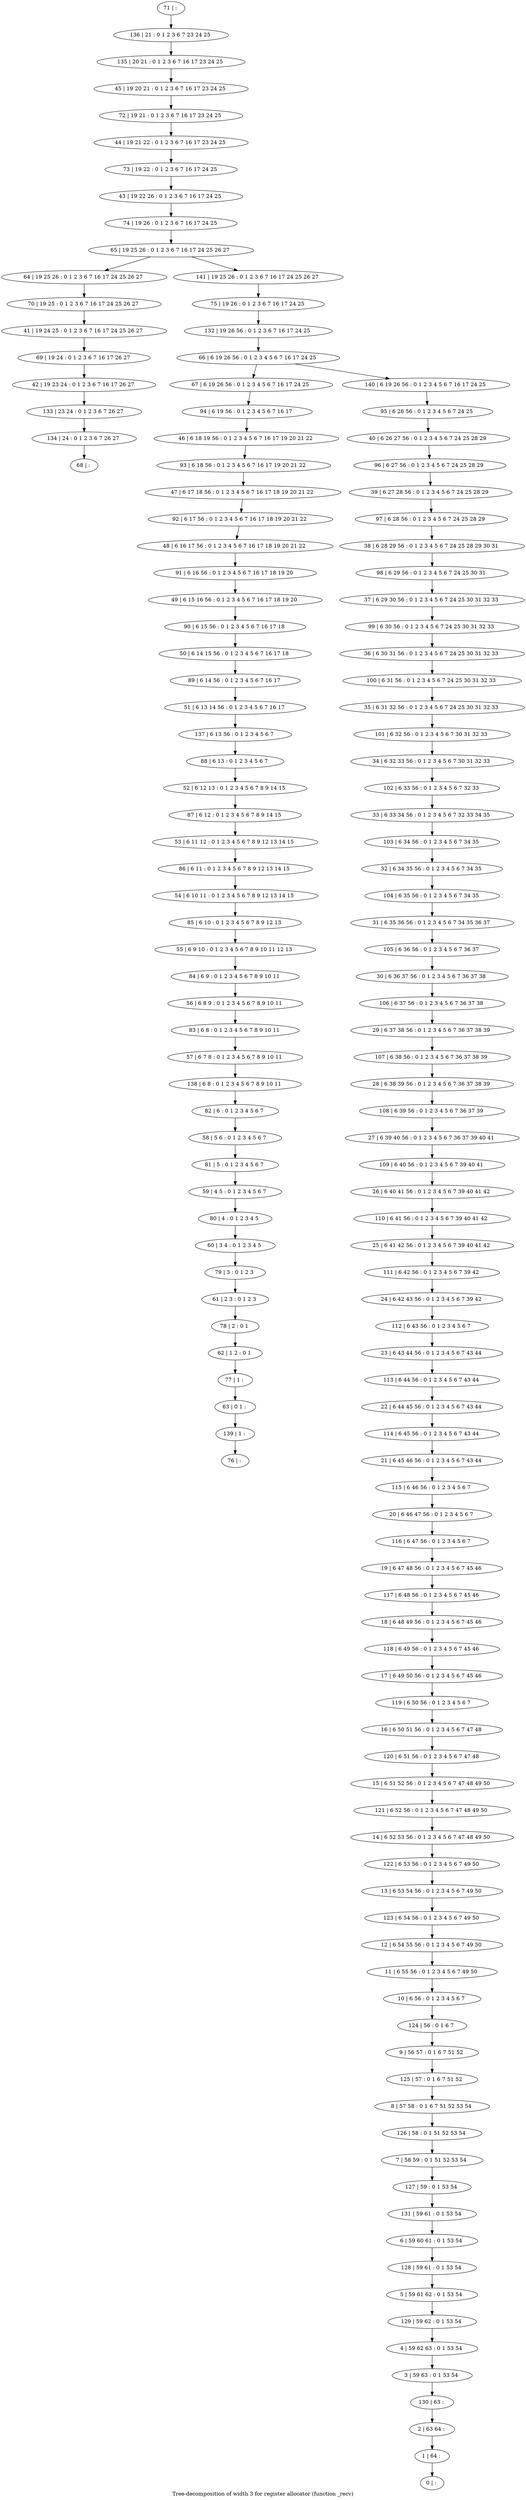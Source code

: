 digraph G {
graph [label="Tree-decomposition of width 3 for register allocator (function _recv)"]
0[label="0 | : "];
1[label="1 | 64 : "];
2[label="2 | 63 64 : "];
3[label="3 | 59 63 : 0 1 53 54 "];
4[label="4 | 59 62 63 : 0 1 53 54 "];
5[label="5 | 59 61 62 : 0 1 53 54 "];
6[label="6 | 59 60 61 : 0 1 53 54 "];
7[label="7 | 58 59 : 0 1 51 52 53 54 "];
8[label="8 | 57 58 : 0 1 6 7 51 52 53 54 "];
9[label="9 | 56 57 : 0 1 6 7 51 52 "];
10[label="10 | 6 56 : 0 1 2 3 4 5 6 7 "];
11[label="11 | 6 55 56 : 0 1 2 3 4 5 6 7 49 50 "];
12[label="12 | 6 54 55 56 : 0 1 2 3 4 5 6 7 49 50 "];
13[label="13 | 6 53 54 56 : 0 1 2 3 4 5 6 7 49 50 "];
14[label="14 | 6 52 53 56 : 0 1 2 3 4 5 6 7 47 48 49 50 "];
15[label="15 | 6 51 52 56 : 0 1 2 3 4 5 6 7 47 48 49 50 "];
16[label="16 | 6 50 51 56 : 0 1 2 3 4 5 6 7 47 48 "];
17[label="17 | 6 49 50 56 : 0 1 2 3 4 5 6 7 45 46 "];
18[label="18 | 6 48 49 56 : 0 1 2 3 4 5 6 7 45 46 "];
19[label="19 | 6 47 48 56 : 0 1 2 3 4 5 6 7 45 46 "];
20[label="20 | 6 46 47 56 : 0 1 2 3 4 5 6 7 "];
21[label="21 | 6 45 46 56 : 0 1 2 3 4 5 6 7 43 44 "];
22[label="22 | 6 44 45 56 : 0 1 2 3 4 5 6 7 43 44 "];
23[label="23 | 6 43 44 56 : 0 1 2 3 4 5 6 7 43 44 "];
24[label="24 | 6 42 43 56 : 0 1 2 3 4 5 6 7 39 42 "];
25[label="25 | 6 41 42 56 : 0 1 2 3 4 5 6 7 39 40 41 42 "];
26[label="26 | 6 40 41 56 : 0 1 2 3 4 5 6 7 39 40 41 42 "];
27[label="27 | 6 39 40 56 : 0 1 2 3 4 5 6 7 36 37 39 40 41 "];
28[label="28 | 6 38 39 56 : 0 1 2 3 4 5 6 7 36 37 38 39 "];
29[label="29 | 6 37 38 56 : 0 1 2 3 4 5 6 7 36 37 38 39 "];
30[label="30 | 6 36 37 56 : 0 1 2 3 4 5 6 7 36 37 38 "];
31[label="31 | 6 35 36 56 : 0 1 2 3 4 5 6 7 34 35 36 37 "];
32[label="32 | 6 34 35 56 : 0 1 2 3 4 5 6 7 34 35 "];
33[label="33 | 6 33 34 56 : 0 1 2 3 4 5 6 7 32 33 34 35 "];
34[label="34 | 6 32 33 56 : 0 1 2 3 4 5 6 7 30 31 32 33 "];
35[label="35 | 6 31 32 56 : 0 1 2 3 4 5 6 7 24 25 30 31 32 33 "];
36[label="36 | 6 30 31 56 : 0 1 2 3 4 5 6 7 24 25 30 31 32 33 "];
37[label="37 | 6 29 30 56 : 0 1 2 3 4 5 6 7 24 25 30 31 32 33 "];
38[label="38 | 6 28 29 56 : 0 1 2 3 4 5 6 7 24 25 28 29 30 31 "];
39[label="39 | 6 27 28 56 : 0 1 2 3 4 5 6 7 24 25 28 29 "];
40[label="40 | 6 26 27 56 : 0 1 2 3 4 5 6 7 24 25 28 29 "];
41[label="41 | 19 24 25 : 0 1 2 3 6 7 16 17 24 25 26 27 "];
42[label="42 | 19 23 24 : 0 1 2 3 6 7 16 17 26 27 "];
43[label="43 | 19 22 26 : 0 1 2 3 6 7 16 17 24 25 "];
44[label="44 | 19 21 22 : 0 1 2 3 6 7 16 17 23 24 25 "];
45[label="45 | 19 20 21 : 0 1 2 3 6 7 16 17 23 24 25 "];
46[label="46 | 6 18 19 56 : 0 1 2 3 4 5 6 7 16 17 19 20 21 22 "];
47[label="47 | 6 17 18 56 : 0 1 2 3 4 5 6 7 16 17 18 19 20 21 22 "];
48[label="48 | 6 16 17 56 : 0 1 2 3 4 5 6 7 16 17 18 19 20 21 22 "];
49[label="49 | 6 15 16 56 : 0 1 2 3 4 5 6 7 16 17 18 19 20 "];
50[label="50 | 6 14 15 56 : 0 1 2 3 4 5 6 7 16 17 18 "];
51[label="51 | 6 13 14 56 : 0 1 2 3 4 5 6 7 16 17 "];
52[label="52 | 6 12 13 : 0 1 2 3 4 5 6 7 8 9 14 15 "];
53[label="53 | 6 11 12 : 0 1 2 3 4 5 6 7 8 9 12 13 14 15 "];
54[label="54 | 6 10 11 : 0 1 2 3 4 5 6 7 8 9 12 13 14 15 "];
55[label="55 | 6 9 10 : 0 1 2 3 4 5 6 7 8 9 10 11 12 13 "];
56[label="56 | 6 8 9 : 0 1 2 3 4 5 6 7 8 9 10 11 "];
57[label="57 | 6 7 8 : 0 1 2 3 4 5 6 7 8 9 10 11 "];
58[label="58 | 5 6 : 0 1 2 3 4 5 6 7 "];
59[label="59 | 4 5 : 0 1 2 3 4 5 6 7 "];
60[label="60 | 3 4 : 0 1 2 3 4 5 "];
61[label="61 | 2 3 : 0 1 2 3 "];
62[label="62 | 1 2 : 0 1 "];
63[label="63 | 0 1 : "];
64[label="64 | 19 25 26 : 0 1 2 3 6 7 16 17 24 25 26 27 "];
65[label="65 | 19 25 26 : 0 1 2 3 6 7 16 17 24 25 26 27 "];
66[label="66 | 6 19 26 56 : 0 1 2 3 4 5 6 7 16 17 24 25 "];
67[label="67 | 6 19 26 56 : 0 1 2 3 4 5 6 7 16 17 24 25 "];
68[label="68 | : "];
69[label="69 | 19 24 : 0 1 2 3 6 7 16 17 26 27 "];
70[label="70 | 19 25 : 0 1 2 3 6 7 16 17 24 25 26 27 "];
71[label="71 | : "];
72[label="72 | 19 21 : 0 1 2 3 6 7 16 17 23 24 25 "];
73[label="73 | 19 22 : 0 1 2 3 6 7 16 17 24 25 "];
74[label="74 | 19 26 : 0 1 2 3 6 7 16 17 24 25 "];
75[label="75 | 19 26 : 0 1 2 3 6 7 16 17 24 25 "];
76[label="76 | : "];
77[label="77 | 1 : "];
78[label="78 | 2 : 0 1 "];
79[label="79 | 3 : 0 1 2 3 "];
80[label="80 | 4 : 0 1 2 3 4 5 "];
81[label="81 | 5 : 0 1 2 3 4 5 6 7 "];
82[label="82 | 6 : 0 1 2 3 4 5 6 7 "];
83[label="83 | 6 8 : 0 1 2 3 4 5 6 7 8 9 10 11 "];
84[label="84 | 6 9 : 0 1 2 3 4 5 6 7 8 9 10 11 "];
85[label="85 | 6 10 : 0 1 2 3 4 5 6 7 8 9 12 13 "];
86[label="86 | 6 11 : 0 1 2 3 4 5 6 7 8 9 12 13 14 15 "];
87[label="87 | 6 12 : 0 1 2 3 4 5 6 7 8 9 14 15 "];
88[label="88 | 6 13 : 0 1 2 3 4 5 6 7 "];
89[label="89 | 6 14 56 : 0 1 2 3 4 5 6 7 16 17 "];
90[label="90 | 6 15 56 : 0 1 2 3 4 5 6 7 16 17 18 "];
91[label="91 | 6 16 56 : 0 1 2 3 4 5 6 7 16 17 18 19 20 "];
92[label="92 | 6 17 56 : 0 1 2 3 4 5 6 7 16 17 18 19 20 21 22 "];
93[label="93 | 6 18 56 : 0 1 2 3 4 5 6 7 16 17 19 20 21 22 "];
94[label="94 | 6 19 56 : 0 1 2 3 4 5 6 7 16 17 "];
95[label="95 | 6 26 56 : 0 1 2 3 4 5 6 7 24 25 "];
96[label="96 | 6 27 56 : 0 1 2 3 4 5 6 7 24 25 28 29 "];
97[label="97 | 6 28 56 : 0 1 2 3 4 5 6 7 24 25 28 29 "];
98[label="98 | 6 29 56 : 0 1 2 3 4 5 6 7 24 25 30 31 "];
99[label="99 | 6 30 56 : 0 1 2 3 4 5 6 7 24 25 30 31 32 33 "];
100[label="100 | 6 31 56 : 0 1 2 3 4 5 6 7 24 25 30 31 32 33 "];
101[label="101 | 6 32 56 : 0 1 2 3 4 5 6 7 30 31 32 33 "];
102[label="102 | 6 33 56 : 0 1 2 3 4 5 6 7 32 33 "];
103[label="103 | 6 34 56 : 0 1 2 3 4 5 6 7 34 35 "];
104[label="104 | 6 35 56 : 0 1 2 3 4 5 6 7 34 35 "];
105[label="105 | 6 36 56 : 0 1 2 3 4 5 6 7 36 37 "];
106[label="106 | 6 37 56 : 0 1 2 3 4 5 6 7 36 37 38 "];
107[label="107 | 6 38 56 : 0 1 2 3 4 5 6 7 36 37 38 39 "];
108[label="108 | 6 39 56 : 0 1 2 3 4 5 6 7 36 37 39 "];
109[label="109 | 6 40 56 : 0 1 2 3 4 5 6 7 39 40 41 "];
110[label="110 | 6 41 56 : 0 1 2 3 4 5 6 7 39 40 41 42 "];
111[label="111 | 6 42 56 : 0 1 2 3 4 5 6 7 39 42 "];
112[label="112 | 6 43 56 : 0 1 2 3 4 5 6 7 "];
113[label="113 | 6 44 56 : 0 1 2 3 4 5 6 7 43 44 "];
114[label="114 | 6 45 56 : 0 1 2 3 4 5 6 7 43 44 "];
115[label="115 | 6 46 56 : 0 1 2 3 4 5 6 7 "];
116[label="116 | 6 47 56 : 0 1 2 3 4 5 6 7 "];
117[label="117 | 6 48 56 : 0 1 2 3 4 5 6 7 45 46 "];
118[label="118 | 6 49 56 : 0 1 2 3 4 5 6 7 45 46 "];
119[label="119 | 6 50 56 : 0 1 2 3 4 5 6 7 "];
120[label="120 | 6 51 56 : 0 1 2 3 4 5 6 7 47 48 "];
121[label="121 | 6 52 56 : 0 1 2 3 4 5 6 7 47 48 49 50 "];
122[label="122 | 6 53 56 : 0 1 2 3 4 5 6 7 49 50 "];
123[label="123 | 6 54 56 : 0 1 2 3 4 5 6 7 49 50 "];
124[label="124 | 56 : 0 1 6 7 "];
125[label="125 | 57 : 0 1 6 7 51 52 "];
126[label="126 | 58 : 0 1 51 52 53 54 "];
127[label="127 | 59 : 0 1 53 54 "];
128[label="128 | 59 61 : 0 1 53 54 "];
129[label="129 | 59 62 : 0 1 53 54 "];
130[label="130 | 63 : "];
131[label="131 | 59 61 : 0 1 53 54 "];
132[label="132 | 19 26 56 : 0 1 2 3 6 7 16 17 24 25 "];
133[label="133 | 23 24 : 0 1 2 3 6 7 26 27 "];
134[label="134 | 24 : 0 1 2 3 6 7 26 27 "];
135[label="135 | 20 21 : 0 1 2 3 6 7 16 17 23 24 25 "];
136[label="136 | 21 : 0 1 2 3 6 7 23 24 25 "];
137[label="137 | 6 13 56 : 0 1 2 3 4 5 6 7 "];
138[label="138 | 6 8 : 0 1 2 3 4 5 6 7 8 9 10 11 "];
139[label="139 | 1 : "];
140[label="140 | 6 19 26 56 : 0 1 2 3 4 5 6 7 16 17 24 25 "];
141[label="141 | 19 25 26 : 0 1 2 3 6 7 16 17 24 25 26 27 "];
69->42 ;
41->69 ;
70->41 ;
64->70 ;
77->63 ;
62->77 ;
78->62 ;
61->78 ;
79->61 ;
60->79 ;
80->60 ;
59->80 ;
81->59 ;
58->81 ;
82->58 ;
83->57 ;
56->83 ;
84->56 ;
55->84 ;
85->55 ;
54->85 ;
86->54 ;
53->86 ;
87->53 ;
52->87 ;
88->52 ;
89->51 ;
50->89 ;
90->50 ;
49->90 ;
91->49 ;
48->91 ;
92->48 ;
47->92 ;
93->47 ;
46->93 ;
94->46 ;
67->94 ;
42->133 ;
134->68 ;
133->134 ;
137->88 ;
51->137 ;
138->82 ;
57->138 ;
139->76 ;
63->139 ;
71->136 ;
136->135 ;
135->45 ;
45->72 ;
72->44 ;
44->73 ;
73->43 ;
43->74 ;
74->65 ;
75->132 ;
132->66 ;
95->40 ;
40->96 ;
96->39 ;
39->97 ;
97->38 ;
38->98 ;
98->37 ;
37->99 ;
99->36 ;
36->100 ;
100->35 ;
35->101 ;
101->34 ;
34->102 ;
102->33 ;
33->103 ;
103->32 ;
32->104 ;
104->31 ;
31->105 ;
105->30 ;
30->106 ;
106->29 ;
29->107 ;
107->28 ;
28->108 ;
108->27 ;
27->109 ;
109->26 ;
26->110 ;
110->25 ;
25->111 ;
111->24 ;
24->112 ;
112->23 ;
23->113 ;
113->22 ;
22->114 ;
114->21 ;
21->115 ;
115->20 ;
20->116 ;
116->19 ;
19->117 ;
117->18 ;
18->118 ;
118->17 ;
17->119 ;
119->16 ;
16->120 ;
120->15 ;
15->121 ;
121->14 ;
14->122 ;
122->13 ;
13->123 ;
123->12 ;
12->11 ;
11->10 ;
10->124 ;
124->9 ;
9->125 ;
125->8 ;
8->126 ;
126->7 ;
7->127 ;
127->131 ;
131->6 ;
6->128 ;
128->5 ;
5->129 ;
129->4 ;
4->3 ;
3->130 ;
130->2 ;
2->1 ;
1->0 ;
140->95 ;
141->75 ;
66->67 ;
66->140 ;
65->64 ;
65->141 ;
}
